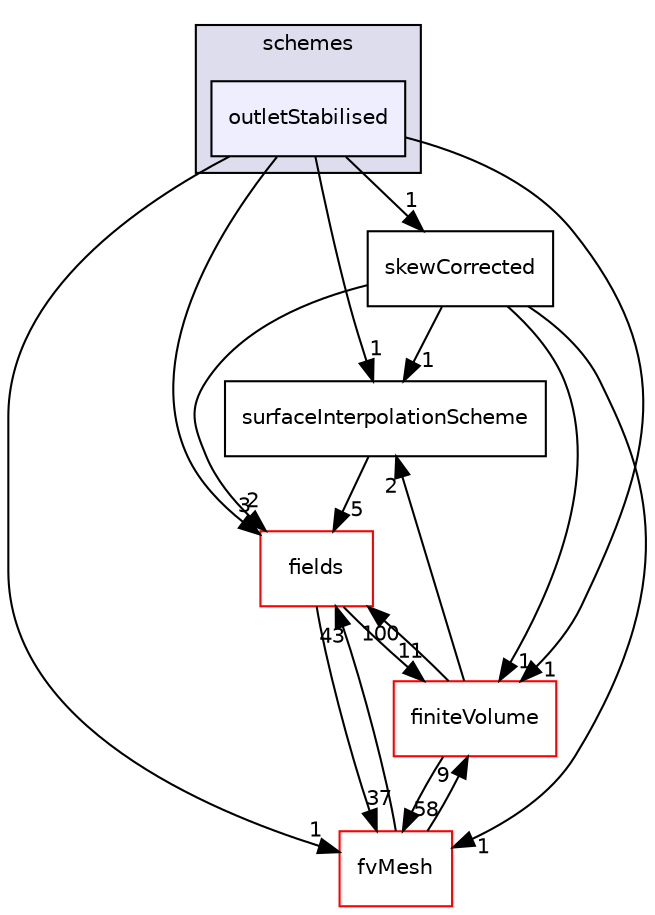 digraph "src/finiteVolume/interpolation/surfaceInterpolation/schemes/outletStabilised" {
  bgcolor=transparent;
  compound=true
  node [ fontsize="10", fontname="Helvetica"];
  edge [ labelfontsize="10", labelfontname="Helvetica"];
  subgraph clusterdir_deb7d71175aa940c147966c547ebcb7e {
    graph [ bgcolor="#ddddee", pencolor="black", label="schemes" fontname="Helvetica", fontsize="10", URL="dir_deb7d71175aa940c147966c547ebcb7e.html"]
  dir_ab6b78185e00f583defcc8127c6b8f03 [shape=box, label="outletStabilised", style="filled", fillcolor="#eeeeff", pencolor="black", URL="dir_ab6b78185e00f583defcc8127c6b8f03.html"];
  }
  dir_19d3b1afd53ea5e65e1bc53b79dacb85 [shape=box label="surfaceInterpolationScheme" URL="dir_19d3b1afd53ea5e65e1bc53b79dacb85.html"];
  dir_25ab4a83a983f7bb7a38b7f63bb141b7 [shape=box label="fields" color="red" URL="dir_25ab4a83a983f7bb7a38b7f63bb141b7.html"];
  dir_2ea871e4defbdbd60808750cae643c63 [shape=box label="finiteVolume" color="red" URL="dir_2ea871e4defbdbd60808750cae643c63.html"];
  dir_c382fa095c9c33d8673c0dd60aaef275 [shape=box label="fvMesh" color="red" URL="dir_c382fa095c9c33d8673c0dd60aaef275.html"];
  dir_b31a297922b308846172e07b946bd24e [shape=box label="skewCorrected" URL="dir_b31a297922b308846172e07b946bd24e.html"];
  dir_19d3b1afd53ea5e65e1bc53b79dacb85->dir_25ab4a83a983f7bb7a38b7f63bb141b7 [headlabel="5", labeldistance=1.5 headhref="dir_001264_000935.html"];
  dir_25ab4a83a983f7bb7a38b7f63bb141b7->dir_2ea871e4defbdbd60808750cae643c63 [headlabel="11", labeldistance=1.5 headhref="dir_000935_001060.html"];
  dir_25ab4a83a983f7bb7a38b7f63bb141b7->dir_c382fa095c9c33d8673c0dd60aaef275 [headlabel="37", labeldistance=1.5 headhref="dir_000935_001121.html"];
  dir_ab6b78185e00f583defcc8127c6b8f03->dir_19d3b1afd53ea5e65e1bc53b79dacb85 [headlabel="1", labeldistance=1.5 headhref="dir_001251_001264.html"];
  dir_ab6b78185e00f583defcc8127c6b8f03->dir_25ab4a83a983f7bb7a38b7f63bb141b7 [headlabel="3", labeldistance=1.5 headhref="dir_001251_000935.html"];
  dir_ab6b78185e00f583defcc8127c6b8f03->dir_2ea871e4defbdbd60808750cae643c63 [headlabel="1", labeldistance=1.5 headhref="dir_001251_001060.html"];
  dir_ab6b78185e00f583defcc8127c6b8f03->dir_c382fa095c9c33d8673c0dd60aaef275 [headlabel="1", labeldistance=1.5 headhref="dir_001251_001121.html"];
  dir_ab6b78185e00f583defcc8127c6b8f03->dir_b31a297922b308846172e07b946bd24e [headlabel="1", labeldistance=1.5 headhref="dir_001251_001260.html"];
  dir_2ea871e4defbdbd60808750cae643c63->dir_19d3b1afd53ea5e65e1bc53b79dacb85 [headlabel="2", labeldistance=1.5 headhref="dir_001060_001264.html"];
  dir_2ea871e4defbdbd60808750cae643c63->dir_25ab4a83a983f7bb7a38b7f63bb141b7 [headlabel="100", labeldistance=1.5 headhref="dir_001060_000935.html"];
  dir_2ea871e4defbdbd60808750cae643c63->dir_c382fa095c9c33d8673c0dd60aaef275 [headlabel="58", labeldistance=1.5 headhref="dir_001060_001121.html"];
  dir_c382fa095c9c33d8673c0dd60aaef275->dir_25ab4a83a983f7bb7a38b7f63bb141b7 [headlabel="43", labeldistance=1.5 headhref="dir_001121_000935.html"];
  dir_c382fa095c9c33d8673c0dd60aaef275->dir_2ea871e4defbdbd60808750cae643c63 [headlabel="9", labeldistance=1.5 headhref="dir_001121_001060.html"];
  dir_b31a297922b308846172e07b946bd24e->dir_19d3b1afd53ea5e65e1bc53b79dacb85 [headlabel="1", labeldistance=1.5 headhref="dir_001260_001264.html"];
  dir_b31a297922b308846172e07b946bd24e->dir_25ab4a83a983f7bb7a38b7f63bb141b7 [headlabel="2", labeldistance=1.5 headhref="dir_001260_000935.html"];
  dir_b31a297922b308846172e07b946bd24e->dir_2ea871e4defbdbd60808750cae643c63 [headlabel="1", labeldistance=1.5 headhref="dir_001260_001060.html"];
  dir_b31a297922b308846172e07b946bd24e->dir_c382fa095c9c33d8673c0dd60aaef275 [headlabel="1", labeldistance=1.5 headhref="dir_001260_001121.html"];
}

